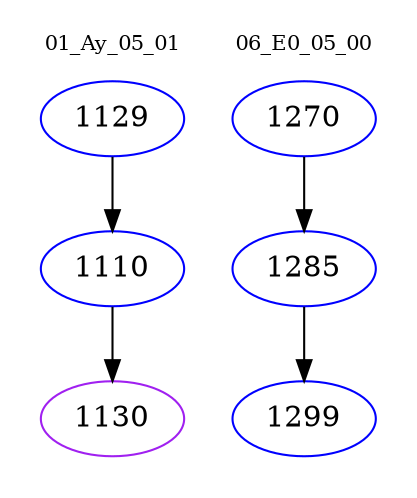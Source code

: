 digraph{
subgraph cluster_0 {
color = white
label = "01_Ay_05_01";
fontsize=10;
T0_1129 [label="1129", color="blue"]
T0_1129 -> T0_1110 [color="black"]
T0_1110 [label="1110", color="blue"]
T0_1110 -> T0_1130 [color="black"]
T0_1130 [label="1130", color="purple"]
}
subgraph cluster_1 {
color = white
label = "06_E0_05_00";
fontsize=10;
T1_1270 [label="1270", color="blue"]
T1_1270 -> T1_1285 [color="black"]
T1_1285 [label="1285", color="blue"]
T1_1285 -> T1_1299 [color="black"]
T1_1299 [label="1299", color="blue"]
}
}
